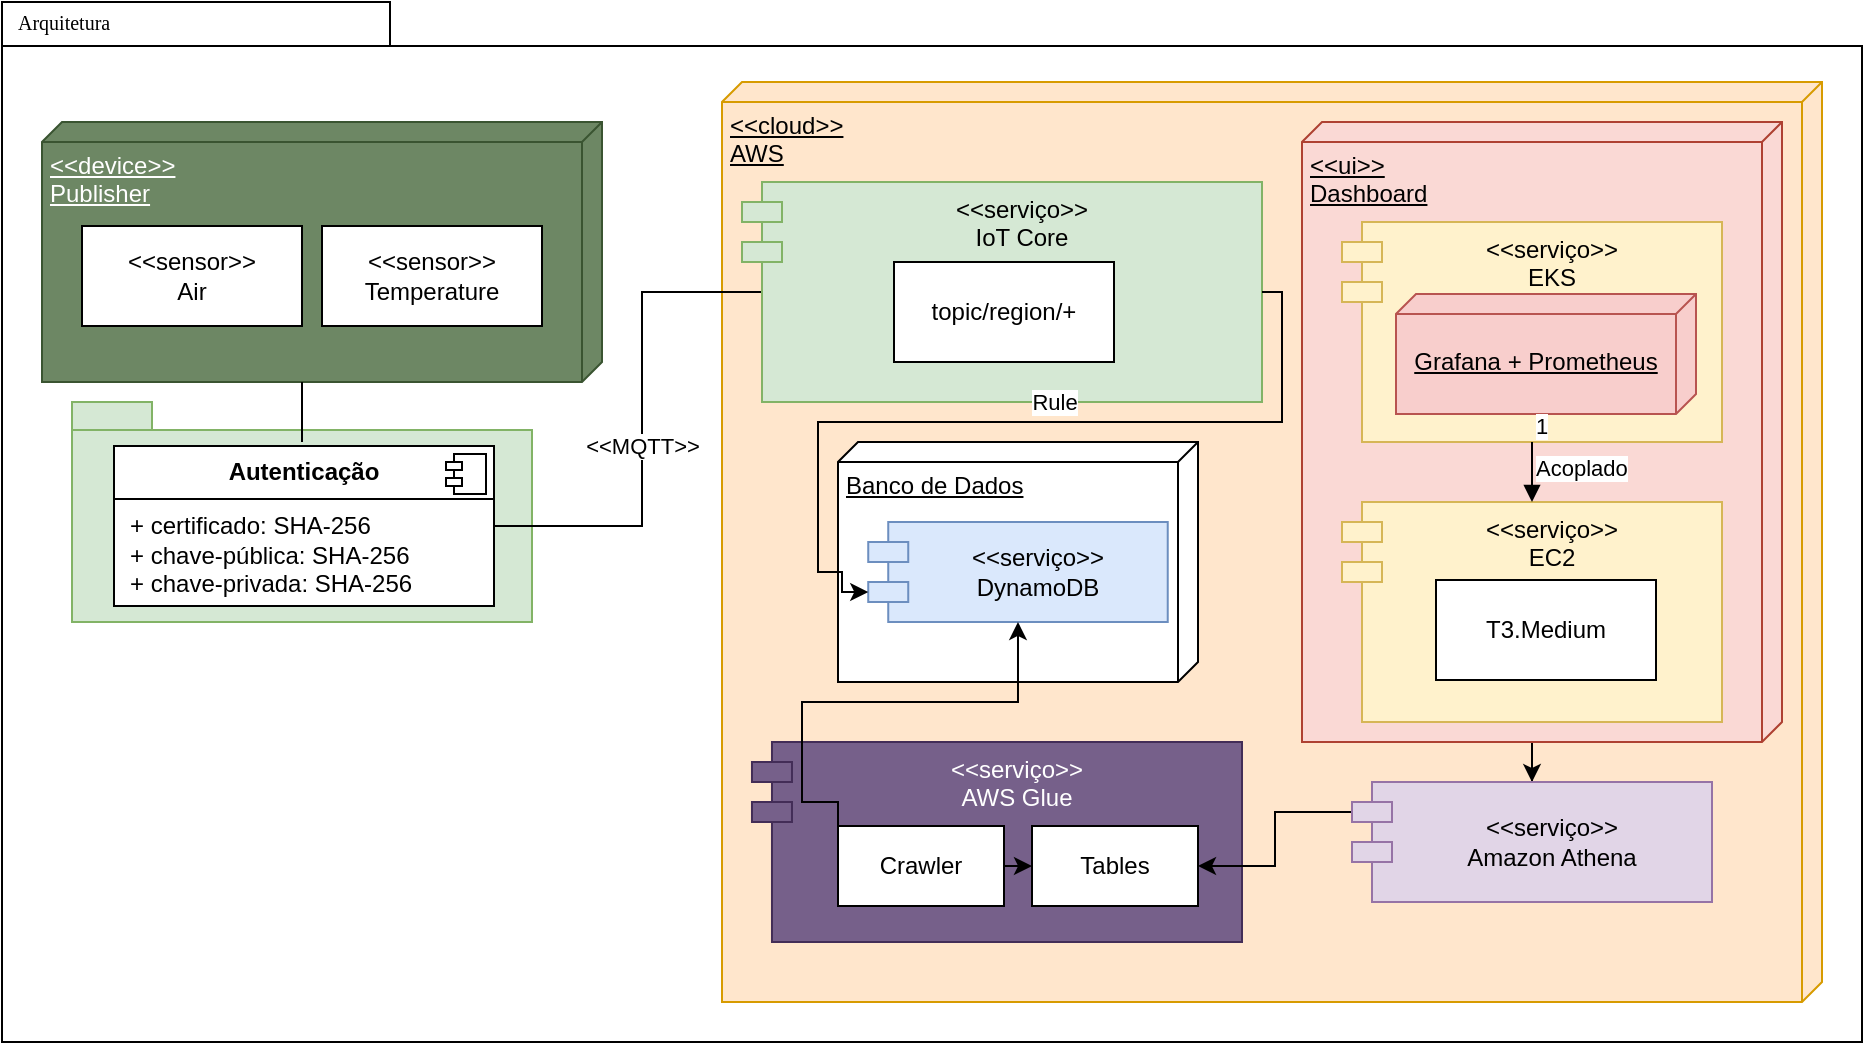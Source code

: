 <mxfile version="24.0.1" type="google">
  <diagram name="Page-1" id="b5b7bab2-c9e2-2cf4-8b2a-24fd1a2a6d21">
    <mxGraphModel grid="1" page="1" gridSize="10" guides="1" tooltips="1" connect="1" arrows="1" fold="1" pageScale="1" pageWidth="827" pageHeight="1169" background="none" math="0" shadow="0">
      <root>
        <mxCell id="0" />
        <mxCell id="1" parent="0" />
        <mxCell id="6e0c8c40b5770093-72" value="m" style="shape=folder;fontStyle=1;spacingTop=10;tabWidth=194;tabHeight=22;tabPosition=left;html=1;rounded=0;shadow=0;comic=0;labelBackgroundColor=none;strokeWidth=1;fillColor=none;fontFamily=Verdana;fontSize=10;align=center;movable=1;resizable=1;rotatable=1;deletable=1;editable=1;locked=0;connectable=1;" vertex="1" parent="1">
          <mxGeometry x="40" y="30" width="930" height="520" as="geometry" />
        </mxCell>
        <mxCell id="RYs3ycKHNkttlXrmDFau-4" value="&lt;div&gt;&amp;lt;&amp;lt;cloud&amp;gt;&amp;gt;&lt;/div&gt;AWS" style="verticalAlign=top;align=left;spacingTop=8;spacingLeft=2;spacingRight=12;shape=cube;size=10;direction=south;fontStyle=4;html=1;whiteSpace=wrap;fillColor=#ffe6cc;strokeColor=#d79b00;" vertex="1" parent="1">
          <mxGeometry x="400" y="70" width="550" height="460" as="geometry" />
        </mxCell>
        <mxCell id="RYs3ycKHNkttlXrmDFau-37" style="edgeStyle=orthogonalEdgeStyle;rounded=0;orthogonalLoop=1;jettySize=auto;html=1;exitX=0;exitY=0;exitDx=310;exitDy=125;exitPerimeter=0;" edge="1" parent="1" source="RYs3ycKHNkttlXrmDFau-31" target="RYs3ycKHNkttlXrmDFau-33">
          <mxGeometry relative="1" as="geometry" />
        </mxCell>
        <mxCell id="RYs3ycKHNkttlXrmDFau-31" value="&lt;div&gt;&amp;lt;&amp;lt;ui&amp;gt;&amp;gt;&lt;/div&gt;Dashboard" style="verticalAlign=top;align=left;spacingTop=8;spacingLeft=2;spacingRight=12;shape=cube;size=10;direction=south;fontStyle=4;html=1;whiteSpace=wrap;fillColor=#fad9d5;strokeColor=#ae4132;" vertex="1" parent="1">
          <mxGeometry x="690" y="90" width="240" height="310" as="geometry" />
        </mxCell>
        <mxCell id="RYs3ycKHNkttlXrmDFau-30" value="Banco de Dados" style="verticalAlign=top;align=left;spacingTop=8;spacingLeft=2;spacingRight=12;shape=cube;size=10;direction=south;fontStyle=4;html=1;whiteSpace=wrap;" vertex="1" parent="1">
          <mxGeometry x="458" y="250" width="180" height="120" as="geometry" />
        </mxCell>
        <mxCell id="RYs3ycKHNkttlXrmDFau-24" value="&lt;div&gt;&amp;lt;&amp;lt;serviço&amp;gt;&amp;gt;&lt;/div&gt;EKS" style="shape=module;align=left;spacingLeft=20;align=center;verticalAlign=top;whiteSpace=wrap;html=1;fillColor=#fff2cc;strokeColor=#d6b656;" vertex="1" parent="1">
          <mxGeometry x="710" y="140" width="190" height="110" as="geometry" />
        </mxCell>
        <mxCell id="RYs3ycKHNkttlXrmDFau-21" value="package" style="shape=folder;fontStyle=1;spacingTop=10;tabWidth=40;tabHeight=14;tabPosition=left;html=1;whiteSpace=wrap;fillColor=#d5e8d4;strokeColor=#82b366;" vertex="1" parent="1">
          <mxGeometry x="75" y="230" width="230" height="110" as="geometry" />
        </mxCell>
        <mxCell id="RYs3ycKHNkttlXrmDFau-1" value="&amp;lt;&amp;lt;device&amp;gt;&amp;gt;&lt;div&gt;Publisher&lt;/div&gt;" style="verticalAlign=top;align=left;spacingTop=8;spacingLeft=2;spacingRight=12;shape=cube;size=10;direction=south;fontStyle=4;html=1;whiteSpace=wrap;fillColor=#6d8764;fontColor=#ffffff;strokeColor=#3A5431;" vertex="1" parent="1">
          <mxGeometry x="60" y="90" width="280" height="130" as="geometry" />
        </mxCell>
        <mxCell id="6e0c8c40b5770093-73" value="Arquitetura" style="text;html=1;align=left;verticalAlign=top;spacingTop=-4;fontSize=10;fontFamily=Verdana" vertex="1" parent="1">
          <mxGeometry x="46" y="32" width="130" height="20" as="geometry" />
        </mxCell>
        <mxCell id="UbzwORFnAPY4YQ5WH7bw-9" value="" style="endArrow=none;html=1;rounded=0;exitX=0;exitY=0.5;exitDx=10;exitDy=0;entryX=1;entryY=0.5;entryDx=0;entryDy=0;exitPerimeter=0;" edge="1" parent="1" source="RYs3ycKHNkttlXrmDFau-5" target="RYs3ycKHNkttlXrmDFau-14">
          <mxGeometry width="50" height="50" relative="1" as="geometry">
            <mxPoint x="190.95" y="591.812" as="sourcePoint" />
            <mxPoint x="190.13" y="378.83" as="targetPoint" />
            <Array as="points">
              <mxPoint x="360" y="175" />
              <mxPoint x="360" y="292" />
            </Array>
          </mxGeometry>
        </mxCell>
        <mxCell id="RYs3ycKHNkttlXrmDFau-20" value="&amp;lt;&amp;lt;MQTT&amp;gt;&amp;gt;" style="edgeLabel;html=1;align=center;verticalAlign=middle;resizable=0;points=[];" connectable="0" vertex="1" parent="UbzwORFnAPY4YQ5WH7bw-9">
          <mxGeometry x="0.377" y="-2" relative="1" as="geometry">
            <mxPoint x="2" y="-36" as="offset" />
          </mxGeometry>
        </mxCell>
        <mxCell id="RYs3ycKHNkttlXrmDFau-2" value="&lt;div&gt;&amp;lt;&amp;lt;sensor&amp;gt;&amp;gt;&lt;/div&gt;Air" style="html=1;whiteSpace=wrap;" vertex="1" parent="1">
          <mxGeometry x="80" y="142" width="110" height="50" as="geometry" />
        </mxCell>
        <mxCell id="RYs3ycKHNkttlXrmDFau-3" value="&lt;div&gt;&amp;lt;&amp;lt;sensor&amp;gt;&amp;gt;&lt;/div&gt;Temperature" style="html=1;whiteSpace=wrap;" vertex="1" parent="1">
          <mxGeometry x="200" y="142" width="110" height="50" as="geometry" />
        </mxCell>
        <mxCell id="RYs3ycKHNkttlXrmDFau-5" value="&amp;lt;&amp;lt;serviço&amp;gt;&amp;gt;&lt;div&gt;IoT Core&lt;/div&gt;" style="shape=module;align=left;spacingLeft=20;align=center;verticalAlign=top;whiteSpace=wrap;html=1;fillColor=#d5e8d4;strokeColor=#82b366;" vertex="1" parent="1">
          <mxGeometry x="410" y="120" width="260" height="110" as="geometry" />
        </mxCell>
        <mxCell id="RYs3ycKHNkttlXrmDFau-7" value="&lt;div&gt;&lt;div&gt;&amp;lt;&amp;lt;serviço&amp;gt;&amp;gt;&lt;/div&gt;&lt;/div&gt;DynamoDB" style="shape=module;align=left;spacingLeft=20;align=center;verticalAlign=middle;whiteSpace=wrap;html=1;fillColor=#dae8fc;strokeColor=#6c8ebf;" vertex="1" parent="1">
          <mxGeometry x="473.12" y="290" width="149.75" height="50" as="geometry" />
        </mxCell>
        <mxCell id="RYs3ycKHNkttlXrmDFau-9" style="edgeStyle=orthogonalEdgeStyle;rounded=0;orthogonalLoop=1;jettySize=auto;html=1;exitX=1;exitY=0.5;exitDx=0;exitDy=0;entryX=0;entryY=0;entryDx=0;entryDy=35;entryPerimeter=0;" edge="1" parent="1" source="RYs3ycKHNkttlXrmDFau-5" target="RYs3ycKHNkttlXrmDFau-7">
          <mxGeometry relative="1" as="geometry">
            <Array as="points">
              <mxPoint x="680" y="175" />
              <mxPoint x="680" y="240" />
              <mxPoint x="448" y="240" />
              <mxPoint x="448" y="315" />
              <mxPoint x="460" y="315" />
            </Array>
          </mxGeometry>
        </mxCell>
        <mxCell id="RYs3ycKHNkttlXrmDFau-10" value="Rule" style="edgeLabel;html=1;align=center;verticalAlign=middle;resizable=0;points=[];" connectable="0" vertex="1" parent="RYs3ycKHNkttlXrmDFau-9">
          <mxGeometry x="-0.088" y="-2" relative="1" as="geometry">
            <mxPoint x="1" y="-8" as="offset" />
          </mxGeometry>
        </mxCell>
        <mxCell id="RYs3ycKHNkttlXrmDFau-13" value="topic/region/+" style="html=1;whiteSpace=wrap;" vertex="1" parent="1">
          <mxGeometry x="486" y="160" width="110" height="50" as="geometry" />
        </mxCell>
        <mxCell id="RYs3ycKHNkttlXrmDFau-14" value="&lt;p style=&quot;margin:0px;margin-top:6px;text-align:center;&quot;&gt;&lt;b&gt;Autenticação&lt;/b&gt;&lt;/p&gt;&lt;hr size=&quot;1&quot; style=&quot;border-style:solid;&quot;&gt;&lt;p style=&quot;margin:0px;margin-left:8px;&quot;&gt;+ certificado: SHA-256&lt;br&gt;+ chave-pública: SHA-256&lt;/p&gt;&lt;p style=&quot;margin:0px;margin-left:8px;&quot;&gt;+ chave-privada: SHA-256&lt;/p&gt;" style="align=left;overflow=fill;html=1;dropTarget=0;whiteSpace=wrap;" vertex="1" parent="1">
          <mxGeometry x="96" y="252" width="190" height="80" as="geometry" />
        </mxCell>
        <mxCell id="RYs3ycKHNkttlXrmDFau-15" value="" style="shape=component;jettyWidth=8;jettyHeight=4;" vertex="1" parent="RYs3ycKHNkttlXrmDFau-14">
          <mxGeometry x="1" width="20" height="20" relative="1" as="geometry">
            <mxPoint x="-24" y="4" as="offset" />
          </mxGeometry>
        </mxCell>
        <mxCell id="RYs3ycKHNkttlXrmDFau-18" value="" style="endArrow=none;html=1;rounded=0;exitX=0;exitY=0;exitDx=0;exitDy=130;exitPerimeter=0;" edge="1" parent="1">
          <mxGeometry width="50" height="50" relative="1" as="geometry">
            <mxPoint x="190" y="250" as="sourcePoint" />
            <mxPoint x="190" y="220" as="targetPoint" />
          </mxGeometry>
        </mxCell>
        <mxCell id="RYs3ycKHNkttlXrmDFau-23" value="Grafana + Prometheus" style="verticalAlign=middle;align=center;spacingTop=8;spacingLeft=2;spacingRight=12;shape=cube;size=10;direction=south;fontStyle=4;html=1;whiteSpace=wrap;fillColor=#f8cecc;strokeColor=#b85450;" vertex="1" parent="1">
          <mxGeometry x="737" y="176" width="150" height="60" as="geometry" />
        </mxCell>
        <mxCell id="RYs3ycKHNkttlXrmDFau-25" value="&lt;div&gt;&amp;lt;&amp;lt;serviço&amp;gt;&amp;gt;&lt;/div&gt;EC2" style="shape=module;align=left;spacingLeft=20;align=center;verticalAlign=top;whiteSpace=wrap;html=1;fillColor=#fff2cc;strokeColor=#d6b656;" vertex="1" parent="1">
          <mxGeometry x="710" y="280" width="190" height="110" as="geometry" />
        </mxCell>
        <mxCell id="RYs3ycKHNkttlXrmDFau-26" value="T3.Medium" style="html=1;whiteSpace=wrap;" vertex="1" parent="1">
          <mxGeometry x="757" y="319" width="110" height="50" as="geometry" />
        </mxCell>
        <mxCell id="RYs3ycKHNkttlXrmDFau-27" value="Acoplado" style="endArrow=block;endFill=1;html=1;edgeStyle=orthogonalEdgeStyle;align=left;verticalAlign=top;rounded=0;exitX=0.5;exitY=1;exitDx=0;exitDy=0;entryX=0.5;entryY=0;entryDx=0;entryDy=0;" edge="1" parent="1" source="RYs3ycKHNkttlXrmDFau-24" target="RYs3ycKHNkttlXrmDFau-25">
          <mxGeometry x="-1" relative="1" as="geometry">
            <mxPoint x="570" y="300" as="sourcePoint" />
            <mxPoint x="730" y="300" as="targetPoint" />
          </mxGeometry>
        </mxCell>
        <mxCell id="RYs3ycKHNkttlXrmDFau-28" value="1" style="edgeLabel;resizable=0;html=1;align=left;verticalAlign=bottom;" connectable="0" vertex="1" parent="RYs3ycKHNkttlXrmDFau-27">
          <mxGeometry x="-1" relative="1" as="geometry" />
        </mxCell>
        <mxCell id="RYs3ycKHNkttlXrmDFau-32" value="&lt;div&gt;&lt;div style=&quot;&quot;&gt;&amp;lt;&amp;lt;serviço&amp;gt;&amp;gt;&lt;/div&gt;&lt;span style=&quot;color: rgb(0, 0, 0);&quot;&gt;&lt;/span&gt;&lt;/div&gt;AWS Glue" style="shape=module;align=left;spacingLeft=20;align=center;verticalAlign=top;whiteSpace=wrap;html=1;fillColor=#76608a;strokeColor=#432D57;fontColor=#ffffff;" vertex="1" parent="1">
          <mxGeometry x="414.99" y="400" width="245.01" height="100" as="geometry" />
        </mxCell>
        <mxCell id="RYs3ycKHNkttlXrmDFau-38" style="edgeStyle=orthogonalEdgeStyle;rounded=0;orthogonalLoop=1;jettySize=auto;html=1;exitX=0;exitY=0;exitDx=0;exitDy=15;exitPerimeter=0;entryX=1;entryY=0.5;entryDx=0;entryDy=0;" edge="1" parent="1" source="RYs3ycKHNkttlXrmDFau-33" target="RYs3ycKHNkttlXrmDFau-34">
          <mxGeometry relative="1" as="geometry" />
        </mxCell>
        <mxCell id="RYs3ycKHNkttlXrmDFau-33" value="&lt;div&gt;&lt;div&gt;&amp;lt;&amp;lt;serviço&amp;gt;&amp;gt;&lt;/div&gt;&lt;/div&gt;Amazon Athena" style="shape=module;align=left;spacingLeft=20;align=center;verticalAlign=middle;whiteSpace=wrap;html=1;fillColor=#e1d5e7;strokeColor=#9673a6;" vertex="1" parent="1">
          <mxGeometry x="715" y="420" width="180" height="60" as="geometry" />
        </mxCell>
        <mxCell id="RYs3ycKHNkttlXrmDFau-34" value="Tables" style="html=1;whiteSpace=wrap;" vertex="1" parent="1">
          <mxGeometry x="555" y="442" width="83" height="40" as="geometry" />
        </mxCell>
        <mxCell id="RYs3ycKHNkttlXrmDFau-39" style="edgeStyle=orthogonalEdgeStyle;rounded=0;orthogonalLoop=1;jettySize=auto;html=1;exitX=1;exitY=0.5;exitDx=0;exitDy=0;entryX=0;entryY=0.5;entryDx=0;entryDy=0;" edge="1" parent="1" source="RYs3ycKHNkttlXrmDFau-35" target="RYs3ycKHNkttlXrmDFau-34">
          <mxGeometry relative="1" as="geometry" />
        </mxCell>
        <mxCell id="RYs3ycKHNkttlXrmDFau-40" style="edgeStyle=orthogonalEdgeStyle;rounded=0;orthogonalLoop=1;jettySize=auto;html=1;exitX=0;exitY=0.5;exitDx=0;exitDy=0;entryX=0.5;entryY=1;entryDx=0;entryDy=0;" edge="1" parent="1" source="RYs3ycKHNkttlXrmDFau-35" target="RYs3ycKHNkttlXrmDFau-7">
          <mxGeometry relative="1" as="geometry">
            <Array as="points">
              <mxPoint x="458" y="430" />
              <mxPoint x="440" y="430" />
              <mxPoint x="440" y="380" />
              <mxPoint x="548" y="380" />
            </Array>
          </mxGeometry>
        </mxCell>
        <mxCell id="RYs3ycKHNkttlXrmDFau-35" value="Crawler" style="html=1;whiteSpace=wrap;" vertex="1" parent="1">
          <mxGeometry x="458" y="442" width="83" height="40" as="geometry" />
        </mxCell>
      </root>
    </mxGraphModel>
  </diagram>
</mxfile>
